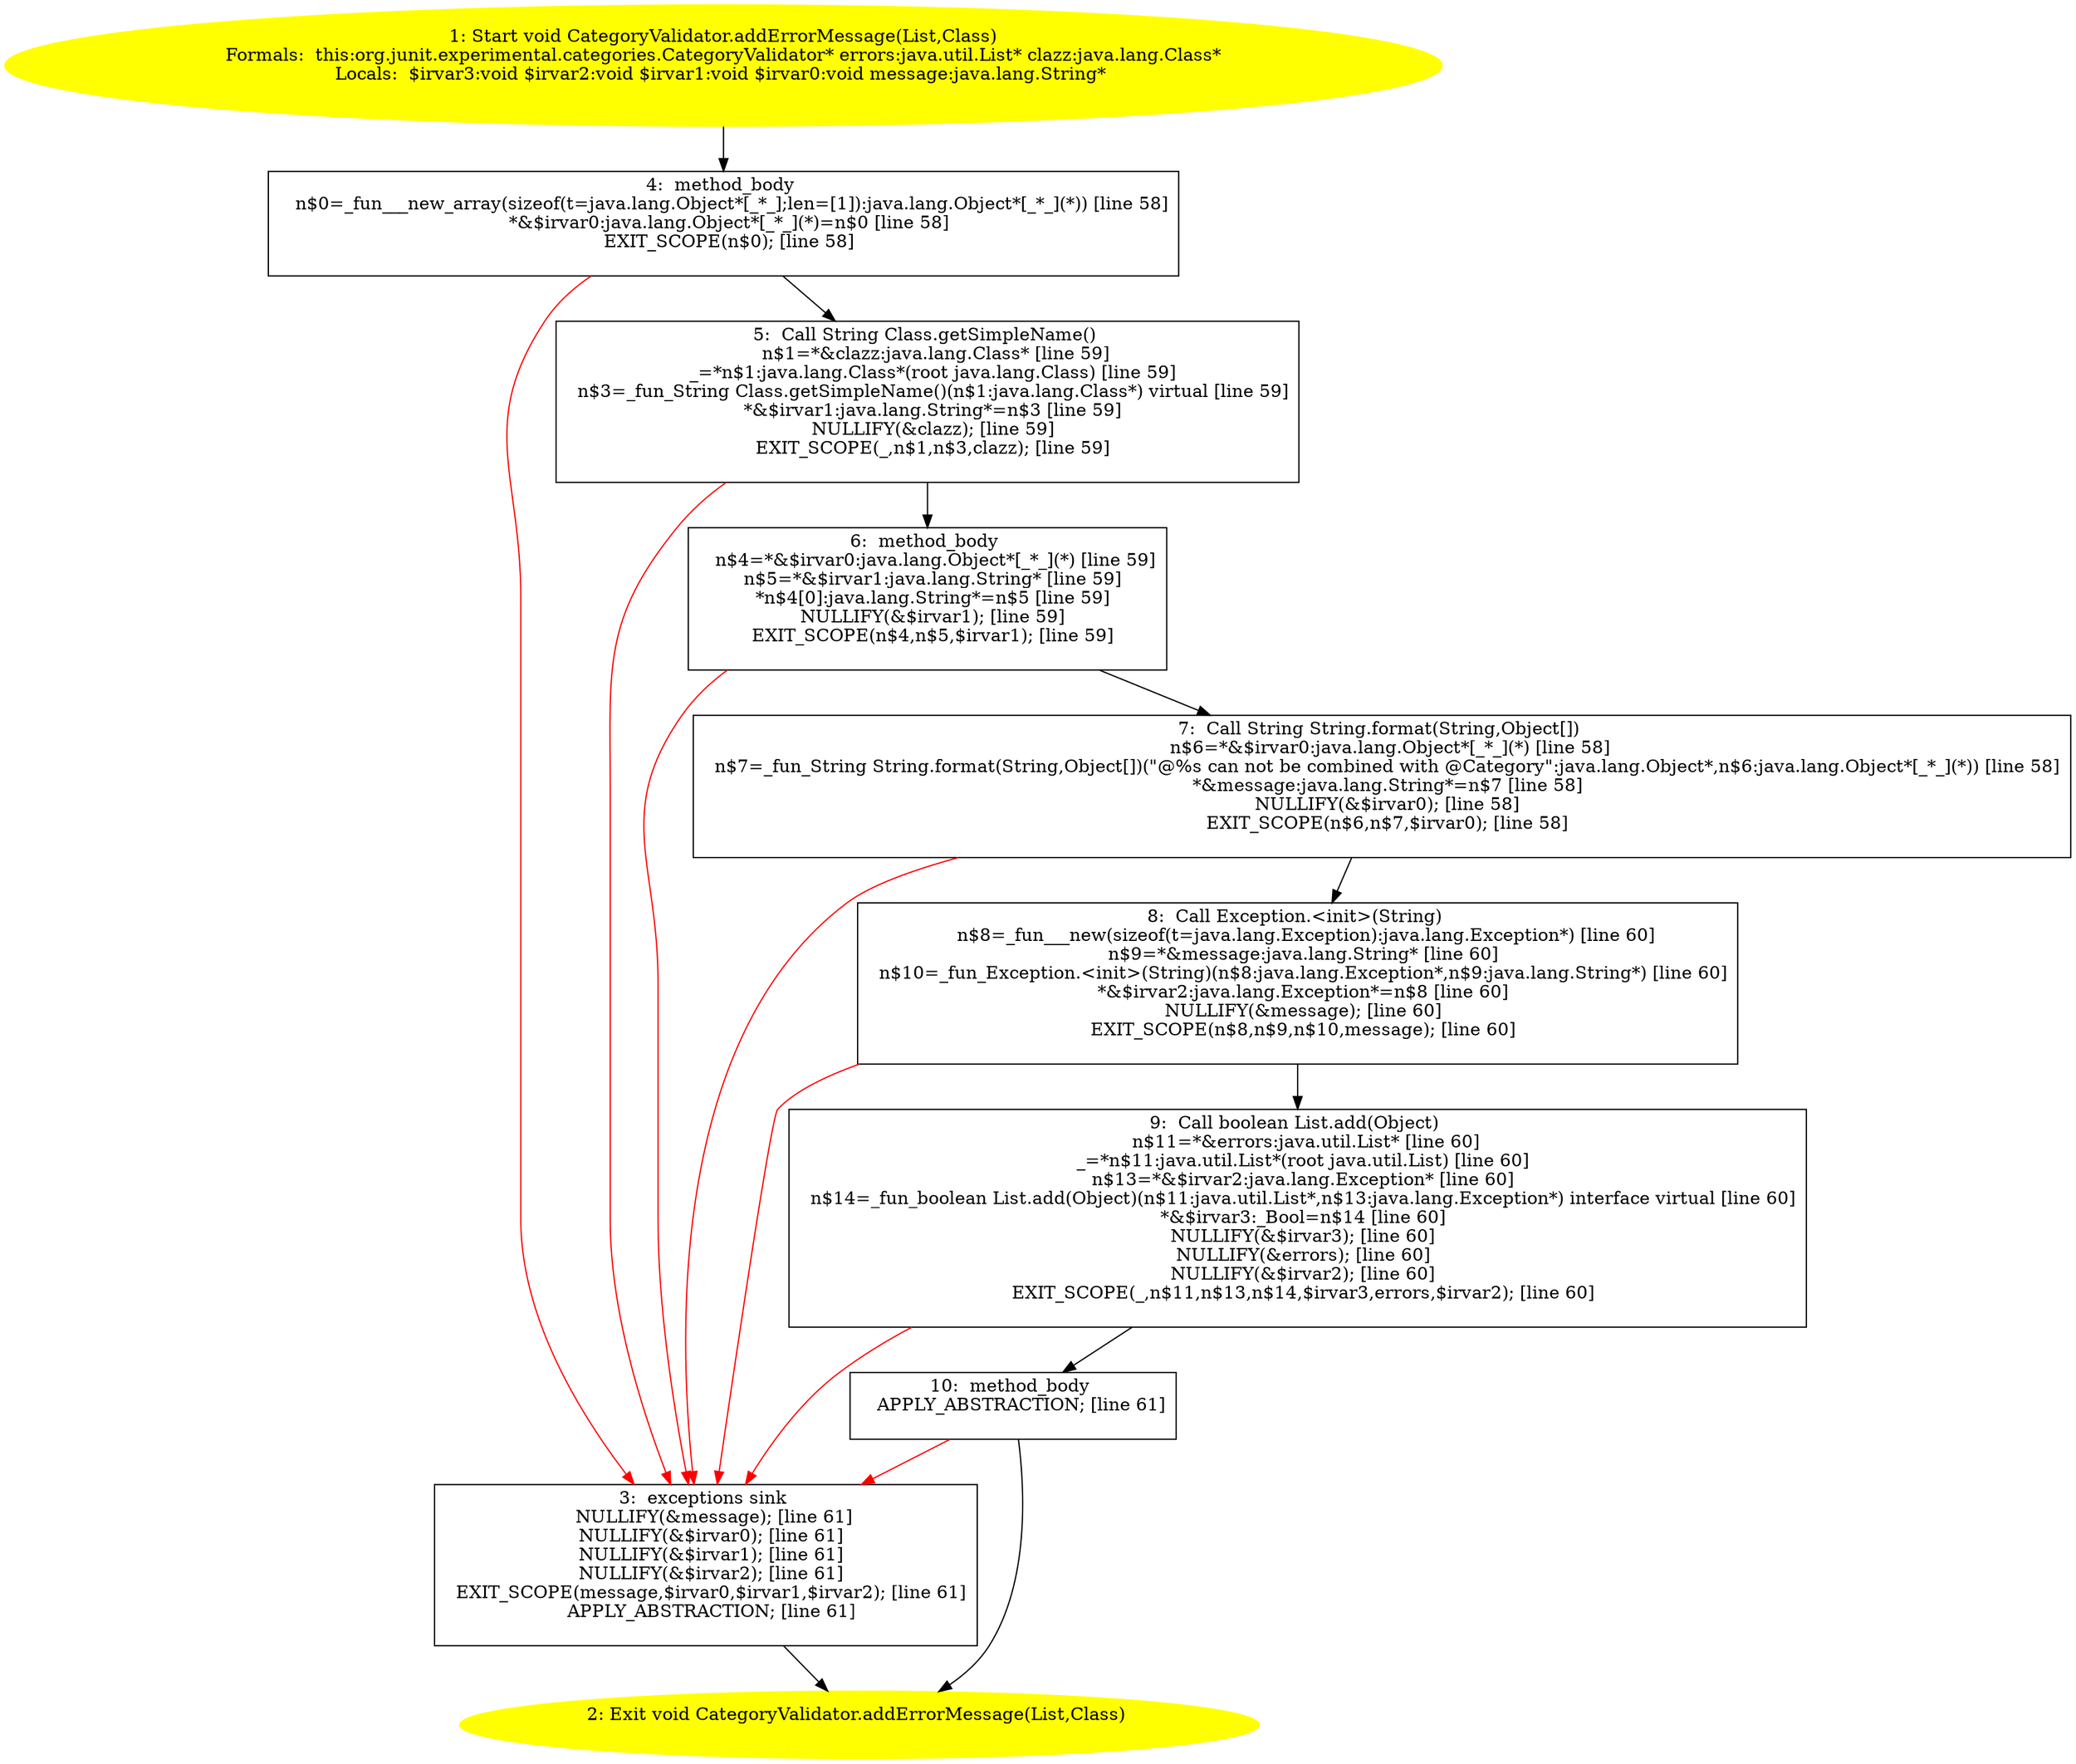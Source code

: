 /* @generated */
digraph cfg {
"org.junit.experimental.categories.CategoryValidator.addErrorMessage(java.util.List,java.lang.Class):.e8689c32dbd96d272a53864bb42d86a9_1" [label="1: Start void CategoryValidator.addErrorMessage(List,Class)\nFormals:  this:org.junit.experimental.categories.CategoryValidator* errors:java.util.List* clazz:java.lang.Class*\nLocals:  $irvar3:void $irvar2:void $irvar1:void $irvar0:void message:java.lang.String* \n  " color=yellow style=filled]
	

	 "org.junit.experimental.categories.CategoryValidator.addErrorMessage(java.util.List,java.lang.Class):.e8689c32dbd96d272a53864bb42d86a9_1" -> "org.junit.experimental.categories.CategoryValidator.addErrorMessage(java.util.List,java.lang.Class):.e8689c32dbd96d272a53864bb42d86a9_4" ;
"org.junit.experimental.categories.CategoryValidator.addErrorMessage(java.util.List,java.lang.Class):.e8689c32dbd96d272a53864bb42d86a9_2" [label="2: Exit void CategoryValidator.addErrorMessage(List,Class) \n  " color=yellow style=filled]
	

"org.junit.experimental.categories.CategoryValidator.addErrorMessage(java.util.List,java.lang.Class):.e8689c32dbd96d272a53864bb42d86a9_3" [label="3:  exceptions sink \n   NULLIFY(&message); [line 61]\n  NULLIFY(&$irvar0); [line 61]\n  NULLIFY(&$irvar1); [line 61]\n  NULLIFY(&$irvar2); [line 61]\n  EXIT_SCOPE(message,$irvar0,$irvar1,$irvar2); [line 61]\n  APPLY_ABSTRACTION; [line 61]\n " shape="box"]
	

	 "org.junit.experimental.categories.CategoryValidator.addErrorMessage(java.util.List,java.lang.Class):.e8689c32dbd96d272a53864bb42d86a9_3" -> "org.junit.experimental.categories.CategoryValidator.addErrorMessage(java.util.List,java.lang.Class):.e8689c32dbd96d272a53864bb42d86a9_2" ;
"org.junit.experimental.categories.CategoryValidator.addErrorMessage(java.util.List,java.lang.Class):.e8689c32dbd96d272a53864bb42d86a9_4" [label="4:  method_body \n   n$0=_fun___new_array(sizeof(t=java.lang.Object*[_*_];len=[1]):java.lang.Object*[_*_](*)) [line 58]\n  *&$irvar0:java.lang.Object*[_*_](*)=n$0 [line 58]\n  EXIT_SCOPE(n$0); [line 58]\n " shape="box"]
	

	 "org.junit.experimental.categories.CategoryValidator.addErrorMessage(java.util.List,java.lang.Class):.e8689c32dbd96d272a53864bb42d86a9_4" -> "org.junit.experimental.categories.CategoryValidator.addErrorMessage(java.util.List,java.lang.Class):.e8689c32dbd96d272a53864bb42d86a9_5" ;
	 "org.junit.experimental.categories.CategoryValidator.addErrorMessage(java.util.List,java.lang.Class):.e8689c32dbd96d272a53864bb42d86a9_4" -> "org.junit.experimental.categories.CategoryValidator.addErrorMessage(java.util.List,java.lang.Class):.e8689c32dbd96d272a53864bb42d86a9_3" [color="red" ];
"org.junit.experimental.categories.CategoryValidator.addErrorMessage(java.util.List,java.lang.Class):.e8689c32dbd96d272a53864bb42d86a9_5" [label="5:  Call String Class.getSimpleName() \n   n$1=*&clazz:java.lang.Class* [line 59]\n  _=*n$1:java.lang.Class*(root java.lang.Class) [line 59]\n  n$3=_fun_String Class.getSimpleName()(n$1:java.lang.Class*) virtual [line 59]\n  *&$irvar1:java.lang.String*=n$3 [line 59]\n  NULLIFY(&clazz); [line 59]\n  EXIT_SCOPE(_,n$1,n$3,clazz); [line 59]\n " shape="box"]
	

	 "org.junit.experimental.categories.CategoryValidator.addErrorMessage(java.util.List,java.lang.Class):.e8689c32dbd96d272a53864bb42d86a9_5" -> "org.junit.experimental.categories.CategoryValidator.addErrorMessage(java.util.List,java.lang.Class):.e8689c32dbd96d272a53864bb42d86a9_6" ;
	 "org.junit.experimental.categories.CategoryValidator.addErrorMessage(java.util.List,java.lang.Class):.e8689c32dbd96d272a53864bb42d86a9_5" -> "org.junit.experimental.categories.CategoryValidator.addErrorMessage(java.util.List,java.lang.Class):.e8689c32dbd96d272a53864bb42d86a9_3" [color="red" ];
"org.junit.experimental.categories.CategoryValidator.addErrorMessage(java.util.List,java.lang.Class):.e8689c32dbd96d272a53864bb42d86a9_6" [label="6:  method_body \n   n$4=*&$irvar0:java.lang.Object*[_*_](*) [line 59]\n  n$5=*&$irvar1:java.lang.String* [line 59]\n  *n$4[0]:java.lang.String*=n$5 [line 59]\n  NULLIFY(&$irvar1); [line 59]\n  EXIT_SCOPE(n$4,n$5,$irvar1); [line 59]\n " shape="box"]
	

	 "org.junit.experimental.categories.CategoryValidator.addErrorMessage(java.util.List,java.lang.Class):.e8689c32dbd96d272a53864bb42d86a9_6" -> "org.junit.experimental.categories.CategoryValidator.addErrorMessage(java.util.List,java.lang.Class):.e8689c32dbd96d272a53864bb42d86a9_7" ;
	 "org.junit.experimental.categories.CategoryValidator.addErrorMessage(java.util.List,java.lang.Class):.e8689c32dbd96d272a53864bb42d86a9_6" -> "org.junit.experimental.categories.CategoryValidator.addErrorMessage(java.util.List,java.lang.Class):.e8689c32dbd96d272a53864bb42d86a9_3" [color="red" ];
"org.junit.experimental.categories.CategoryValidator.addErrorMessage(java.util.List,java.lang.Class):.e8689c32dbd96d272a53864bb42d86a9_7" [label="7:  Call String String.format(String,Object[]) \n   n$6=*&$irvar0:java.lang.Object*[_*_](*) [line 58]\n  n$7=_fun_String String.format(String,Object[])(\"@%s can not be combined with @Category\":java.lang.Object*,n$6:java.lang.Object*[_*_](*)) [line 58]\n  *&message:java.lang.String*=n$7 [line 58]\n  NULLIFY(&$irvar0); [line 58]\n  EXIT_SCOPE(n$6,n$7,$irvar0); [line 58]\n " shape="box"]
	

	 "org.junit.experimental.categories.CategoryValidator.addErrorMessage(java.util.List,java.lang.Class):.e8689c32dbd96d272a53864bb42d86a9_7" -> "org.junit.experimental.categories.CategoryValidator.addErrorMessage(java.util.List,java.lang.Class):.e8689c32dbd96d272a53864bb42d86a9_8" ;
	 "org.junit.experimental.categories.CategoryValidator.addErrorMessage(java.util.List,java.lang.Class):.e8689c32dbd96d272a53864bb42d86a9_7" -> "org.junit.experimental.categories.CategoryValidator.addErrorMessage(java.util.List,java.lang.Class):.e8689c32dbd96d272a53864bb42d86a9_3" [color="red" ];
"org.junit.experimental.categories.CategoryValidator.addErrorMessage(java.util.List,java.lang.Class):.e8689c32dbd96d272a53864bb42d86a9_8" [label="8:  Call Exception.<init>(String) \n   n$8=_fun___new(sizeof(t=java.lang.Exception):java.lang.Exception*) [line 60]\n  n$9=*&message:java.lang.String* [line 60]\n  n$10=_fun_Exception.<init>(String)(n$8:java.lang.Exception*,n$9:java.lang.String*) [line 60]\n  *&$irvar2:java.lang.Exception*=n$8 [line 60]\n  NULLIFY(&message); [line 60]\n  EXIT_SCOPE(n$8,n$9,n$10,message); [line 60]\n " shape="box"]
	

	 "org.junit.experimental.categories.CategoryValidator.addErrorMessage(java.util.List,java.lang.Class):.e8689c32dbd96d272a53864bb42d86a9_8" -> "org.junit.experimental.categories.CategoryValidator.addErrorMessage(java.util.List,java.lang.Class):.e8689c32dbd96d272a53864bb42d86a9_9" ;
	 "org.junit.experimental.categories.CategoryValidator.addErrorMessage(java.util.List,java.lang.Class):.e8689c32dbd96d272a53864bb42d86a9_8" -> "org.junit.experimental.categories.CategoryValidator.addErrorMessage(java.util.List,java.lang.Class):.e8689c32dbd96d272a53864bb42d86a9_3" [color="red" ];
"org.junit.experimental.categories.CategoryValidator.addErrorMessage(java.util.List,java.lang.Class):.e8689c32dbd96d272a53864bb42d86a9_9" [label="9:  Call boolean List.add(Object) \n   n$11=*&errors:java.util.List* [line 60]\n  _=*n$11:java.util.List*(root java.util.List) [line 60]\n  n$13=*&$irvar2:java.lang.Exception* [line 60]\n  n$14=_fun_boolean List.add(Object)(n$11:java.util.List*,n$13:java.lang.Exception*) interface virtual [line 60]\n  *&$irvar3:_Bool=n$14 [line 60]\n  NULLIFY(&$irvar3); [line 60]\n  NULLIFY(&errors); [line 60]\n  NULLIFY(&$irvar2); [line 60]\n  EXIT_SCOPE(_,n$11,n$13,n$14,$irvar3,errors,$irvar2); [line 60]\n " shape="box"]
	

	 "org.junit.experimental.categories.CategoryValidator.addErrorMessage(java.util.List,java.lang.Class):.e8689c32dbd96d272a53864bb42d86a9_9" -> "org.junit.experimental.categories.CategoryValidator.addErrorMessage(java.util.List,java.lang.Class):.e8689c32dbd96d272a53864bb42d86a9_10" ;
	 "org.junit.experimental.categories.CategoryValidator.addErrorMessage(java.util.List,java.lang.Class):.e8689c32dbd96d272a53864bb42d86a9_9" -> "org.junit.experimental.categories.CategoryValidator.addErrorMessage(java.util.List,java.lang.Class):.e8689c32dbd96d272a53864bb42d86a9_3" [color="red" ];
"org.junit.experimental.categories.CategoryValidator.addErrorMessage(java.util.List,java.lang.Class):.e8689c32dbd96d272a53864bb42d86a9_10" [label="10:  method_body \n   APPLY_ABSTRACTION; [line 61]\n " shape="box"]
	

	 "org.junit.experimental.categories.CategoryValidator.addErrorMessage(java.util.List,java.lang.Class):.e8689c32dbd96d272a53864bb42d86a9_10" -> "org.junit.experimental.categories.CategoryValidator.addErrorMessage(java.util.List,java.lang.Class):.e8689c32dbd96d272a53864bb42d86a9_2" ;
	 "org.junit.experimental.categories.CategoryValidator.addErrorMessage(java.util.List,java.lang.Class):.e8689c32dbd96d272a53864bb42d86a9_10" -> "org.junit.experimental.categories.CategoryValidator.addErrorMessage(java.util.List,java.lang.Class):.e8689c32dbd96d272a53864bb42d86a9_3" [color="red" ];
}
